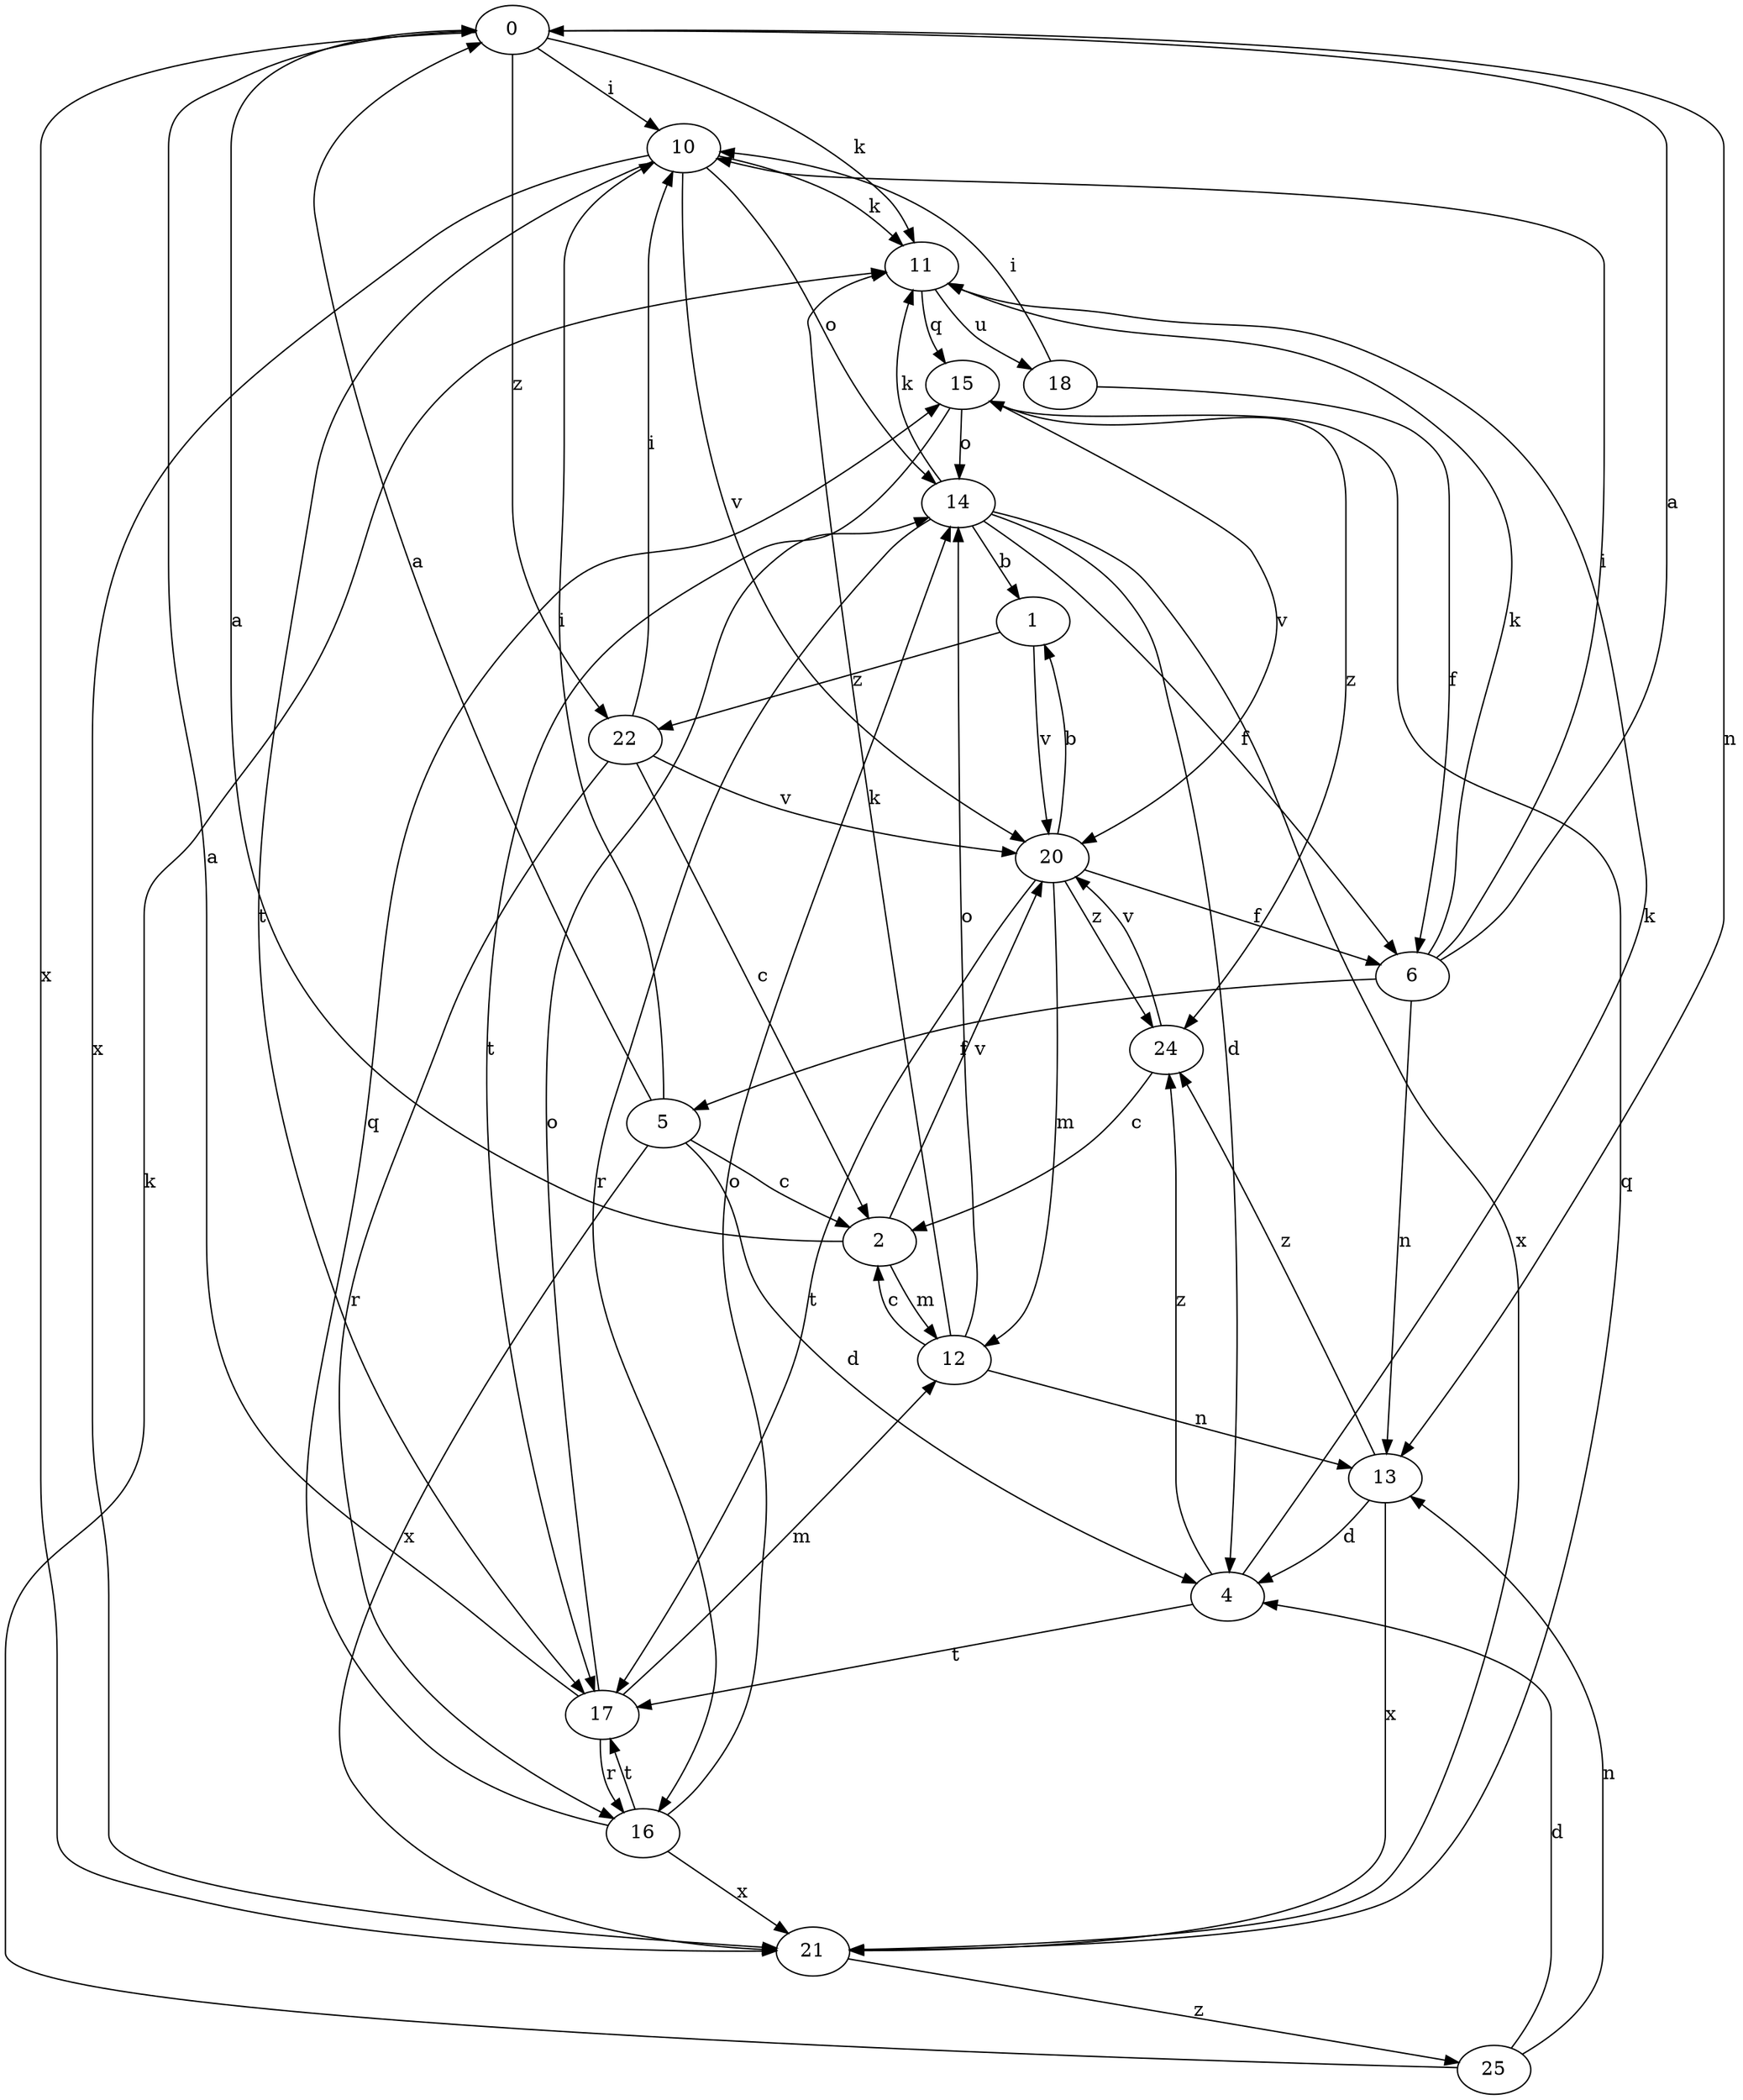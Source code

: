 strict digraph  {
0;
1;
2;
4;
5;
6;
10;
11;
12;
13;
14;
15;
16;
17;
18;
20;
21;
22;
24;
25;
0 -> 10  [label=i];
0 -> 11  [label=k];
0 -> 13  [label=n];
0 -> 21  [label=x];
0 -> 22  [label=z];
1 -> 20  [label=v];
1 -> 22  [label=z];
2 -> 0  [label=a];
2 -> 12  [label=m];
2 -> 20  [label=v];
4 -> 11  [label=k];
4 -> 17  [label=t];
4 -> 24  [label=z];
5 -> 0  [label=a];
5 -> 2  [label=c];
5 -> 4  [label=d];
5 -> 10  [label=i];
5 -> 21  [label=x];
6 -> 0  [label=a];
6 -> 5  [label=f];
6 -> 10  [label=i];
6 -> 11  [label=k];
6 -> 13  [label=n];
10 -> 11  [label=k];
10 -> 14  [label=o];
10 -> 17  [label=t];
10 -> 20  [label=v];
10 -> 21  [label=x];
11 -> 15  [label=q];
11 -> 18  [label=u];
12 -> 2  [label=c];
12 -> 11  [label=k];
12 -> 13  [label=n];
12 -> 14  [label=o];
13 -> 4  [label=d];
13 -> 21  [label=x];
13 -> 24  [label=z];
14 -> 1  [label=b];
14 -> 4  [label=d];
14 -> 6  [label=f];
14 -> 11  [label=k];
14 -> 16  [label=r];
14 -> 21  [label=x];
15 -> 14  [label=o];
15 -> 17  [label=t];
15 -> 20  [label=v];
15 -> 24  [label=z];
16 -> 14  [label=o];
16 -> 15  [label=q];
16 -> 17  [label=t];
16 -> 21  [label=x];
17 -> 0  [label=a];
17 -> 12  [label=m];
17 -> 14  [label=o];
17 -> 16  [label=r];
18 -> 6  [label=f];
18 -> 10  [label=i];
20 -> 1  [label=b];
20 -> 6  [label=f];
20 -> 12  [label=m];
20 -> 17  [label=t];
20 -> 24  [label=z];
21 -> 15  [label=q];
21 -> 25  [label=z];
22 -> 2  [label=c];
22 -> 10  [label=i];
22 -> 16  [label=r];
22 -> 20  [label=v];
24 -> 2  [label=c];
24 -> 20  [label=v];
25 -> 4  [label=d];
25 -> 11  [label=k];
25 -> 13  [label=n];
}

